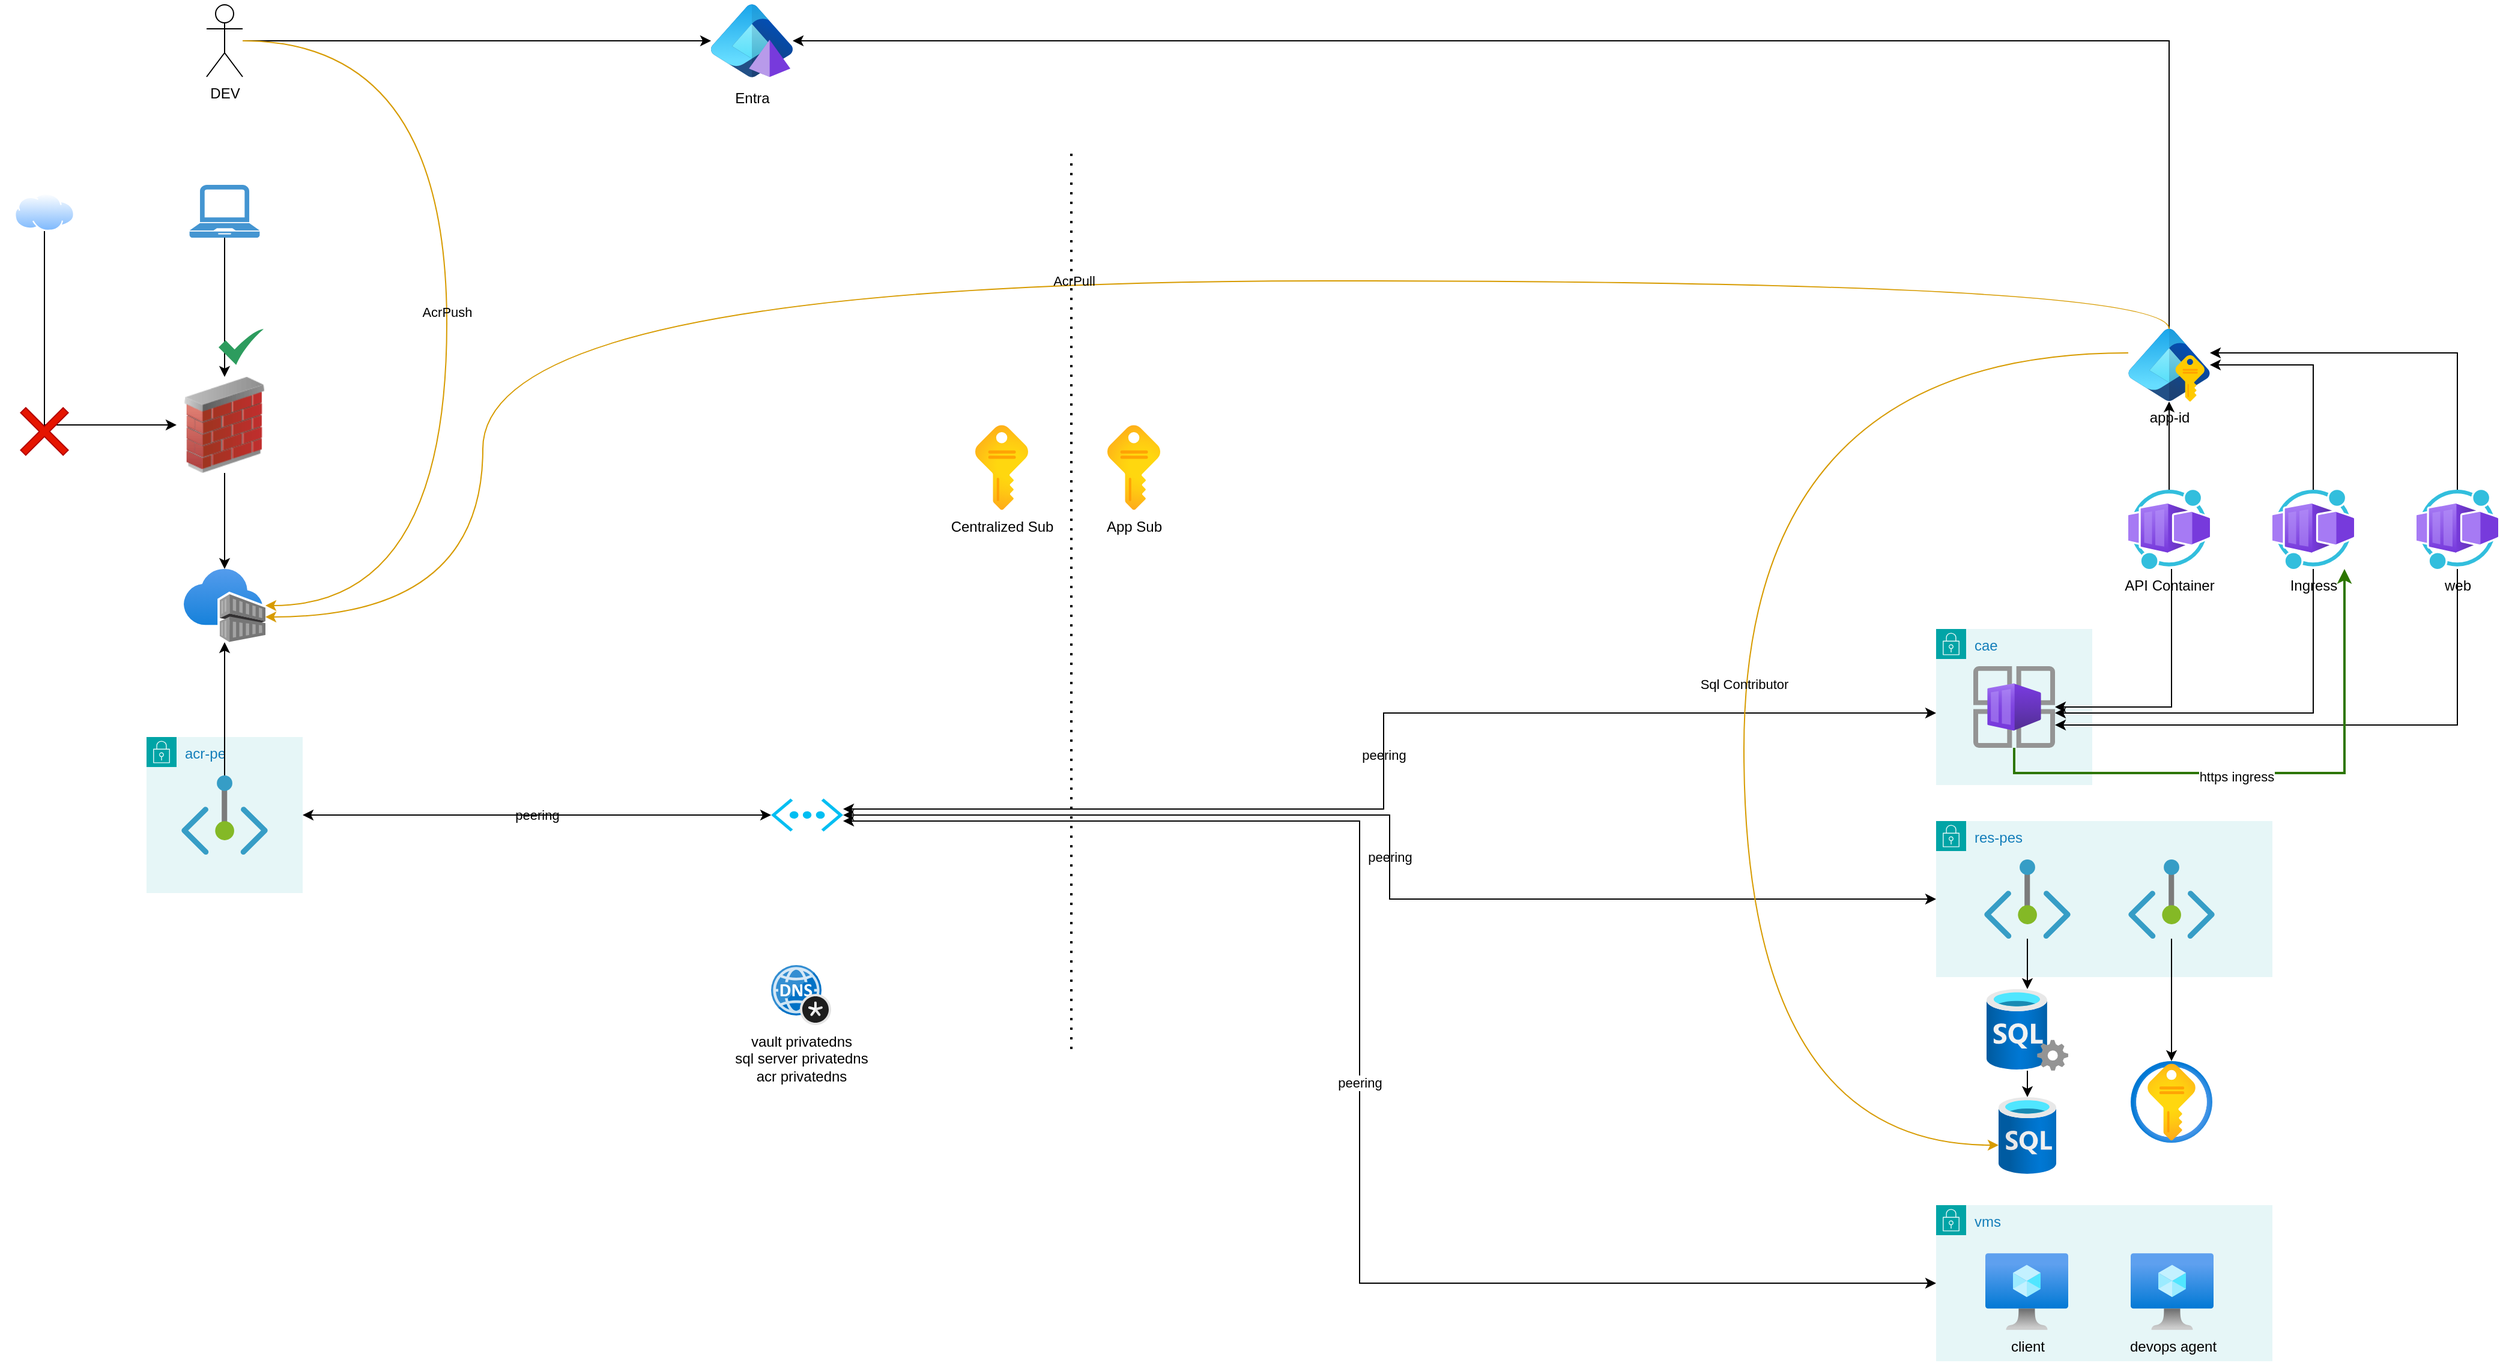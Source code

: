<mxfile version="24.7.17">
  <diagram name="Page-1" id="U6p8FHUdVY_yKOtPRnmL">
    <mxGraphModel dx="2954" dy="1596" grid="1" gridSize="10" guides="1" tooltips="1" connect="1" arrows="1" fold="1" page="0" pageScale="1" pageWidth="827" pageHeight="1169" math="0" shadow="0">
      <root>
        <mxCell id="0" />
        <mxCell id="1" parent="0" />
        <mxCell id="iRwRE6EZQgDucvigLpDX-1" value="Centralized Sub" style="image;aspect=fixed;html=1;points=[];align=center;fontSize=12;image=img/lib/azure2/general/Subscriptions.svg;labelBackgroundColor=none;" vertex="1" parent="1">
          <mxGeometry x="1000" y="150" width="44" height="71" as="geometry" />
        </mxCell>
        <mxCell id="iRwRE6EZQgDucvigLpDX-2" value="App Sub" style="image;aspect=fixed;html=1;points=[];align=center;fontSize=12;image=img/lib/azure2/general/Subscriptions.svg;labelBackgroundColor=none;" vertex="1" parent="1">
          <mxGeometry x="1110" y="150" width="44" height="71" as="geometry" />
        </mxCell>
        <mxCell id="iRwRE6EZQgDucvigLpDX-3" value="acr-pe" style="points=[[0,0],[0.25,0],[0.5,0],[0.75,0],[1,0],[1,0.25],[1,0.5],[1,0.75],[1,1],[0.75,1],[0.5,1],[0.25,1],[0,1],[0,0.75],[0,0.5],[0,0.25]];outlineConnect=0;gradientColor=none;html=1;whiteSpace=wrap;fontSize=12;fontStyle=0;container=1;pointerEvents=0;collapsible=0;recursiveResize=0;shape=mxgraph.aws4.group;grIcon=mxgraph.aws4.group_security_group;grStroke=0;strokeColor=#00A4A6;fillColor=#E6F6F7;verticalAlign=top;align=left;spacingLeft=30;fontColor=#147EBA;dashed=0;labelBackgroundColor=none;" vertex="1" parent="1">
          <mxGeometry x="310" y="410" width="130" height="130" as="geometry" />
        </mxCell>
        <mxCell id="iRwRE6EZQgDucvigLpDX-4" value="" style="image;aspect=fixed;html=1;points=[];align=center;fontSize=12;image=img/lib/azure2/networking/Private_Endpoint.svg;labelBackgroundColor=none;" vertex="1" parent="iRwRE6EZQgDucvigLpDX-3">
          <mxGeometry x="29" y="32" width="72" height="66" as="geometry" />
        </mxCell>
        <mxCell id="iRwRE6EZQgDucvigLpDX-5" value="" style="image;aspect=fixed;html=1;points=[];align=center;fontSize=12;image=img/lib/azure2/containers/Container_Registries.svg;labelBackgroundColor=none;" vertex="1" parent="1">
          <mxGeometry x="341" y="270" width="68" height="61" as="geometry" />
        </mxCell>
        <mxCell id="iRwRE6EZQgDucvigLpDX-6" style="edgeStyle=orthogonalEdgeStyle;rounded=0;orthogonalLoop=1;jettySize=auto;html=1;labelBackgroundColor=none;" edge="1" parent="1" source="iRwRE6EZQgDucvigLpDX-4" target="iRwRE6EZQgDucvigLpDX-5">
          <mxGeometry relative="1" as="geometry" />
        </mxCell>
        <mxCell id="iRwRE6EZQgDucvigLpDX-17" value="peering" style="edgeStyle=orthogonalEdgeStyle;rounded=0;orthogonalLoop=1;jettySize=auto;html=1;startArrow=classic;startFill=1;labelBackgroundColor=none;" edge="1" parent="1" source="iRwRE6EZQgDucvigLpDX-7" target="iRwRE6EZQgDucvigLpDX-3">
          <mxGeometry relative="1" as="geometry" />
        </mxCell>
        <mxCell id="iRwRE6EZQgDucvigLpDX-31" value="peering" style="edgeStyle=orthogonalEdgeStyle;rounded=0;orthogonalLoop=1;jettySize=auto;html=1;startArrow=classic;startFill=1;labelBackgroundColor=none;" edge="1" parent="1" source="iRwRE6EZQgDucvigLpDX-7" target="iRwRE6EZQgDucvigLpDX-21">
          <mxGeometry relative="1" as="geometry" />
        </mxCell>
        <mxCell id="iRwRE6EZQgDucvigLpDX-32" value="peering" style="edgeStyle=orthogonalEdgeStyle;rounded=0;orthogonalLoop=1;jettySize=auto;html=1;startArrow=classic;startFill=1;labelBackgroundColor=none;" edge="1" parent="1" source="iRwRE6EZQgDucvigLpDX-7" target="iRwRE6EZQgDucvigLpDX-19">
          <mxGeometry relative="1" as="geometry">
            <Array as="points">
              <mxPoint x="1340" y="470" />
              <mxPoint x="1340" y="390" />
            </Array>
          </mxGeometry>
        </mxCell>
        <mxCell id="iRwRE6EZQgDucvigLpDX-48" value="peering" style="edgeStyle=orthogonalEdgeStyle;rounded=0;orthogonalLoop=1;jettySize=auto;html=1;startArrow=classic;startFill=1;" edge="1" parent="1" source="iRwRE6EZQgDucvigLpDX-7" target="iRwRE6EZQgDucvigLpDX-42">
          <mxGeometry relative="1" as="geometry">
            <Array as="points">
              <mxPoint x="1320" y="480" />
              <mxPoint x="1320" y="865" />
            </Array>
          </mxGeometry>
        </mxCell>
        <mxCell id="iRwRE6EZQgDucvigLpDX-7" value="" style="verticalLabelPosition=bottom;html=1;verticalAlign=top;align=center;strokeColor=none;fillColor=#00BEF2;shape=mxgraph.azure.virtual_network;pointerEvents=1;labelBackgroundColor=none;" vertex="1" parent="1">
          <mxGeometry x="830" y="461.25" width="60" height="27.5" as="geometry" />
        </mxCell>
        <mxCell id="iRwRE6EZQgDucvigLpDX-10" style="edgeStyle=orthogonalEdgeStyle;rounded=0;orthogonalLoop=1;jettySize=auto;html=1;labelBackgroundColor=none;" edge="1" parent="1" source="iRwRE6EZQgDucvigLpDX-9" target="iRwRE6EZQgDucvigLpDX-5">
          <mxGeometry relative="1" as="geometry" />
        </mxCell>
        <mxCell id="iRwRE6EZQgDucvigLpDX-9" value="" style="image;html=1;image=img/lib/clip_art/networking/Firewall_02_128x128.png;labelBackgroundColor=none;" vertex="1" parent="1">
          <mxGeometry x="335" y="110" width="80" height="80" as="geometry" />
        </mxCell>
        <mxCell id="iRwRE6EZQgDucvigLpDX-12" style="edgeStyle=orthogonalEdgeStyle;rounded=0;orthogonalLoop=1;jettySize=auto;html=1;labelBackgroundColor=none;" edge="1" parent="1" source="iRwRE6EZQgDucvigLpDX-11" target="iRwRE6EZQgDucvigLpDX-9">
          <mxGeometry relative="1" as="geometry" />
        </mxCell>
        <mxCell id="iRwRE6EZQgDucvigLpDX-11" value="" style="pointerEvents=1;shadow=0;dashed=0;html=1;strokeColor=none;fillColor=#4495D1;labelPosition=center;verticalLabelPosition=bottom;verticalAlign=top;align=center;outlineConnect=0;shape=mxgraph.veeam.laptop;labelBackgroundColor=none;" vertex="1" parent="1">
          <mxGeometry x="345.8" y="-50" width="58.4" height="44" as="geometry" />
        </mxCell>
        <mxCell id="iRwRE6EZQgDucvigLpDX-15" style="edgeStyle=orthogonalEdgeStyle;rounded=0;orthogonalLoop=1;jettySize=auto;html=1;labelBackgroundColor=none;" edge="1" parent="1" source="iRwRE6EZQgDucvigLpDX-13" target="iRwRE6EZQgDucvigLpDX-14">
          <mxGeometry relative="1" as="geometry" />
        </mxCell>
        <mxCell id="iRwRE6EZQgDucvigLpDX-16" value="AcrPush" style="edgeStyle=orthogonalEdgeStyle;rounded=0;orthogonalLoop=1;jettySize=auto;html=1;curved=1;fillColor=#ffe6cc;strokeColor=#d79b00;labelBackgroundColor=none;" edge="1" parent="1" source="iRwRE6EZQgDucvigLpDX-13" target="iRwRE6EZQgDucvigLpDX-5">
          <mxGeometry relative="1" as="geometry">
            <Array as="points">
              <mxPoint x="560" y="-170" />
              <mxPoint x="560" y="300.5" />
            </Array>
          </mxGeometry>
        </mxCell>
        <mxCell id="iRwRE6EZQgDucvigLpDX-13" value="DEV" style="shape=umlActor;verticalLabelPosition=bottom;verticalAlign=top;html=1;outlineConnect=0;labelBackgroundColor=none;" vertex="1" parent="1">
          <mxGeometry x="360" y="-200" width="30" height="60" as="geometry" />
        </mxCell>
        <mxCell id="iRwRE6EZQgDucvigLpDX-14" value="Entra" style="image;aspect=fixed;html=1;points=[];align=center;fontSize=12;image=img/lib/azure2/identity/Entra_Domain_Services.svg;labelBackgroundColor=none;" vertex="1" parent="1">
          <mxGeometry x="780" y="-204" width="68" height="68" as="geometry" />
        </mxCell>
        <mxCell id="iRwRE6EZQgDucvigLpDX-19" value="cae" style="points=[[0,0],[0.25,0],[0.5,0],[0.75,0],[1,0],[1,0.25],[1,0.5],[1,0.75],[1,1],[0.75,1],[0.5,1],[0.25,1],[0,1],[0,0.75],[0,0.5],[0,0.25]];outlineConnect=0;gradientColor=none;html=1;whiteSpace=wrap;fontSize=12;fontStyle=0;container=1;pointerEvents=0;collapsible=0;recursiveResize=0;shape=mxgraph.aws4.group;grIcon=mxgraph.aws4.group_security_group;grStroke=0;strokeColor=#00A4A6;fillColor=#E6F6F7;verticalAlign=top;align=left;spacingLeft=30;fontColor=#147EBA;dashed=0;labelBackgroundColor=none;" vertex="1" parent="1">
          <mxGeometry x="1800" y="320" width="130" height="130" as="geometry" />
        </mxCell>
        <mxCell id="iRwRE6EZQgDucvigLpDX-18" value="" style="image;aspect=fixed;html=1;points=[];align=center;fontSize=12;image=img/lib/azure2/other/Container_App_Environments.svg;labelBackgroundColor=none;" vertex="1" parent="iRwRE6EZQgDucvigLpDX-19">
          <mxGeometry x="31" y="31" width="68" height="68" as="geometry" />
        </mxCell>
        <mxCell id="iRwRE6EZQgDucvigLpDX-21" value="res-pes" style="points=[[0,0],[0.25,0],[0.5,0],[0.75,0],[1,0],[1,0.25],[1,0.5],[1,0.75],[1,1],[0.75,1],[0.5,1],[0.25,1],[0,1],[0,0.75],[0,0.5],[0,0.25]];outlineConnect=0;gradientColor=none;html=1;whiteSpace=wrap;fontSize=12;fontStyle=0;container=1;pointerEvents=0;collapsible=0;recursiveResize=0;shape=mxgraph.aws4.group;grIcon=mxgraph.aws4.group_security_group;grStroke=0;strokeColor=#00A4A6;fillColor=#E6F6F7;verticalAlign=top;align=left;spacingLeft=30;fontColor=#147EBA;dashed=0;labelBackgroundColor=none;" vertex="1" parent="1">
          <mxGeometry x="1800" y="480" width="280" height="130" as="geometry" />
        </mxCell>
        <mxCell id="iRwRE6EZQgDucvigLpDX-23" value="" style="image;aspect=fixed;html=1;points=[];align=center;fontSize=12;image=img/lib/azure2/networking/Private_Endpoint.svg;labelBackgroundColor=none;" vertex="1" parent="iRwRE6EZQgDucvigLpDX-21">
          <mxGeometry x="40" y="32" width="72" height="66" as="geometry" />
        </mxCell>
        <mxCell id="iRwRE6EZQgDucvigLpDX-24" value="" style="image;aspect=fixed;html=1;points=[];align=center;fontSize=12;image=img/lib/azure2/networking/Private_Endpoint.svg;labelBackgroundColor=none;" vertex="1" parent="iRwRE6EZQgDucvigLpDX-21">
          <mxGeometry x="160" y="32" width="72" height="66" as="geometry" />
        </mxCell>
        <mxCell id="iRwRE6EZQgDucvigLpDX-63" style="edgeStyle=orthogonalEdgeStyle;rounded=0;orthogonalLoop=1;jettySize=auto;html=1;" edge="1" parent="1" source="iRwRE6EZQgDucvigLpDX-25" target="iRwRE6EZQgDucvigLpDX-62">
          <mxGeometry relative="1" as="geometry" />
        </mxCell>
        <mxCell id="iRwRE6EZQgDucvigLpDX-25" value="" style="image;aspect=fixed;html=1;points=[];align=center;fontSize=12;image=img/lib/azure2/databases/SQL_Server.svg;labelBackgroundColor=none;" vertex="1" parent="1">
          <mxGeometry x="1842" y="620" width="68" height="68" as="geometry" />
        </mxCell>
        <mxCell id="iRwRE6EZQgDucvigLpDX-27" style="edgeStyle=orthogonalEdgeStyle;rounded=0;orthogonalLoop=1;jettySize=auto;html=1;labelBackgroundColor=none;" edge="1" parent="1" source="iRwRE6EZQgDucvigLpDX-23" target="iRwRE6EZQgDucvigLpDX-25">
          <mxGeometry relative="1" as="geometry" />
        </mxCell>
        <mxCell id="iRwRE6EZQgDucvigLpDX-28" value="" style="image;aspect=fixed;html=1;points=[];align=center;fontSize=12;image=img/lib/azure2/security/Key_Vaults.svg;labelBackgroundColor=none;" vertex="1" parent="1">
          <mxGeometry x="1962" y="680" width="68" height="68" as="geometry" />
        </mxCell>
        <mxCell id="iRwRE6EZQgDucvigLpDX-29" style="edgeStyle=orthogonalEdgeStyle;rounded=0;orthogonalLoop=1;jettySize=auto;html=1;labelBackgroundColor=none;" edge="1" parent="1" source="iRwRE6EZQgDucvigLpDX-24" target="iRwRE6EZQgDucvigLpDX-28">
          <mxGeometry relative="1" as="geometry" />
        </mxCell>
        <mxCell id="iRwRE6EZQgDucvigLpDX-41" style="edgeStyle=orthogonalEdgeStyle;rounded=0;orthogonalLoop=1;jettySize=auto;html=1;labelBackgroundColor=none;" edge="1" parent="1" source="iRwRE6EZQgDucvigLpDX-33" target="iRwRE6EZQgDucvigLpDX-14">
          <mxGeometry relative="1" as="geometry">
            <Array as="points">
              <mxPoint x="1994" y="-170" />
            </Array>
          </mxGeometry>
        </mxCell>
        <mxCell id="iRwRE6EZQgDucvigLpDX-33" value="app-id" style="image;aspect=fixed;html=1;points=[];align=center;fontSize=12;image=img/lib/azure2/identity/Entra_Managed_Identities.svg;labelBackgroundColor=none;" vertex="1" parent="1">
          <mxGeometry x="1960" y="70" width="68" height="60.44" as="geometry" />
        </mxCell>
        <mxCell id="iRwRE6EZQgDucvigLpDX-35" value="AcrPull" style="edgeStyle=orthogonalEdgeStyle;rounded=0;orthogonalLoop=1;jettySize=auto;html=1;curved=1;fillColor=#ffe6cc;strokeColor=#d79b00;labelBackgroundColor=none;" edge="1" parent="1" source="iRwRE6EZQgDucvigLpDX-33" target="iRwRE6EZQgDucvigLpDX-5">
          <mxGeometry relative="1" as="geometry">
            <mxPoint x="400" y="-160" as="sourcePoint" />
            <mxPoint x="419" y="311" as="targetPoint" />
            <Array as="points">
              <mxPoint x="1994" y="30" />
              <mxPoint x="590" y="30" />
              <mxPoint x="590" y="310" />
            </Array>
          </mxGeometry>
        </mxCell>
        <mxCell id="iRwRE6EZQgDucvigLpDX-38" style="edgeStyle=orthogonalEdgeStyle;rounded=0;orthogonalLoop=1;jettySize=auto;html=1;labelBackgroundColor=none;" edge="1" parent="1" source="iRwRE6EZQgDucvigLpDX-36" target="iRwRE6EZQgDucvigLpDX-33">
          <mxGeometry relative="1" as="geometry" />
        </mxCell>
        <mxCell id="iRwRE6EZQgDucvigLpDX-36" value="API Container" style="image;aspect=fixed;html=1;points=[];align=center;fontSize=12;image=img/lib/azure2/other/Worker_Container_App.svg;labelBackgroundColor=none;" vertex="1" parent="1">
          <mxGeometry x="1960" y="204" width="68" height="66" as="geometry" />
        </mxCell>
        <mxCell id="iRwRE6EZQgDucvigLpDX-37" style="edgeStyle=orthogonalEdgeStyle;rounded=0;orthogonalLoop=1;jettySize=auto;html=1;labelBackgroundColor=none;" edge="1" parent="1" source="iRwRE6EZQgDucvigLpDX-36" target="iRwRE6EZQgDucvigLpDX-18">
          <mxGeometry relative="1" as="geometry">
            <Array as="points">
              <mxPoint x="1996" y="385" />
            </Array>
          </mxGeometry>
        </mxCell>
        <mxCell id="iRwRE6EZQgDucvigLpDX-39" value="" style="endArrow=none;dashed=1;html=1;dashPattern=1 3;strokeWidth=2;rounded=0;labelBackgroundColor=none;" edge="1" parent="1">
          <mxGeometry width="50" height="50" relative="1" as="geometry">
            <mxPoint x="1080" y="670" as="sourcePoint" />
            <mxPoint x="1080" y="-80" as="targetPoint" />
          </mxGeometry>
        </mxCell>
        <mxCell id="iRwRE6EZQgDucvigLpDX-40" value="vault privatedns&lt;div&gt;sql server privatedns&lt;/div&gt;&lt;div&gt;acr privatedns&lt;/div&gt;" style="image;sketch=0;aspect=fixed;html=1;points=[];align=center;fontSize=12;image=img/lib/mscae/DNS_Private_Zones.svg;labelBackgroundColor=none;" vertex="1" parent="1">
          <mxGeometry x="830" y="600" width="50" height="50" as="geometry" />
        </mxCell>
        <mxCell id="iRwRE6EZQgDucvigLpDX-42" value="vms" style="points=[[0,0],[0.25,0],[0.5,0],[0.75,0],[1,0],[1,0.25],[1,0.5],[1,0.75],[1,1],[0.75,1],[0.5,1],[0.25,1],[0,1],[0,0.75],[0,0.5],[0,0.25]];outlineConnect=0;gradientColor=none;html=1;whiteSpace=wrap;fontSize=12;fontStyle=0;container=1;pointerEvents=0;collapsible=0;recursiveResize=0;shape=mxgraph.aws4.group;grIcon=mxgraph.aws4.group_security_group;grStroke=0;strokeColor=#00A4A6;fillColor=#E6F6F7;verticalAlign=top;align=left;spacingLeft=30;fontColor=#147EBA;dashed=0;labelBackgroundColor=none;" vertex="1" parent="1">
          <mxGeometry x="1800" y="800" width="280" height="130" as="geometry" />
        </mxCell>
        <mxCell id="iRwRE6EZQgDucvigLpDX-45" value="client" style="image;aspect=fixed;html=1;points=[];align=center;fontSize=12;image=img/lib/azure2/compute/Virtual_Machine.svg;labelBackgroundColor=none;" vertex="1" parent="iRwRE6EZQgDucvigLpDX-42">
          <mxGeometry x="41" y="40" width="69" height="64" as="geometry" />
        </mxCell>
        <mxCell id="iRwRE6EZQgDucvigLpDX-46" value="devops agent" style="image;aspect=fixed;html=1;points=[];align=center;fontSize=12;image=img/lib/azure2/compute/Virtual_Machine.svg;labelBackgroundColor=none;" vertex="1" parent="iRwRE6EZQgDucvigLpDX-42">
          <mxGeometry x="162" y="40" width="69" height="64" as="geometry" />
        </mxCell>
        <mxCell id="iRwRE6EZQgDucvigLpDX-50" style="edgeStyle=orthogonalEdgeStyle;rounded=0;orthogonalLoop=1;jettySize=auto;html=1;" edge="1" parent="1" source="iRwRE6EZQgDucvigLpDX-49" target="iRwRE6EZQgDucvigLpDX-33">
          <mxGeometry relative="1" as="geometry">
            <Array as="points">
              <mxPoint x="2114" y="100" />
            </Array>
          </mxGeometry>
        </mxCell>
        <mxCell id="iRwRE6EZQgDucvigLpDX-51" style="edgeStyle=orthogonalEdgeStyle;rounded=0;orthogonalLoop=1;jettySize=auto;html=1;" edge="1" parent="1" source="iRwRE6EZQgDucvigLpDX-49" target="iRwRE6EZQgDucvigLpDX-18">
          <mxGeometry relative="1" as="geometry">
            <Array as="points">
              <mxPoint x="2114" y="390" />
            </Array>
          </mxGeometry>
        </mxCell>
        <mxCell id="iRwRE6EZQgDucvigLpDX-49" value="Ingress" style="image;aspect=fixed;html=1;points=[];align=center;fontSize=12;image=img/lib/azure2/other/Worker_Container_App.svg;labelBackgroundColor=none;" vertex="1" parent="1">
          <mxGeometry x="2080" y="204" width="68" height="66" as="geometry" />
        </mxCell>
        <mxCell id="iRwRE6EZQgDucvigLpDX-53" style="edgeStyle=orthogonalEdgeStyle;rounded=0;orthogonalLoop=1;jettySize=auto;html=1;" edge="1" parent="1" source="iRwRE6EZQgDucvigLpDX-52" target="iRwRE6EZQgDucvigLpDX-18">
          <mxGeometry relative="1" as="geometry">
            <Array as="points">
              <mxPoint x="2234" y="400" />
            </Array>
          </mxGeometry>
        </mxCell>
        <mxCell id="iRwRE6EZQgDucvigLpDX-54" style="edgeStyle=orthogonalEdgeStyle;rounded=0;orthogonalLoop=1;jettySize=auto;html=1;" edge="1" parent="1" source="iRwRE6EZQgDucvigLpDX-52" target="iRwRE6EZQgDucvigLpDX-33">
          <mxGeometry relative="1" as="geometry">
            <Array as="points">
              <mxPoint x="2234" y="90" />
            </Array>
          </mxGeometry>
        </mxCell>
        <mxCell id="iRwRE6EZQgDucvigLpDX-52" value="web" style="image;aspect=fixed;html=1;points=[];align=center;fontSize=12;image=img/lib/azure2/other/Worker_Container_App.svg;labelBackgroundColor=none;" vertex="1" parent="1">
          <mxGeometry x="2200" y="204" width="68" height="66" as="geometry" />
        </mxCell>
        <mxCell id="iRwRE6EZQgDucvigLpDX-56" style="edgeStyle=orthogonalEdgeStyle;rounded=0;orthogonalLoop=1;jettySize=auto;html=1;" edge="1" parent="1" source="iRwRE6EZQgDucvigLpDX-55" target="iRwRE6EZQgDucvigLpDX-9">
          <mxGeometry relative="1" as="geometry">
            <Array as="points">
              <mxPoint x="225" y="150" />
            </Array>
          </mxGeometry>
        </mxCell>
        <mxCell id="iRwRE6EZQgDucvigLpDX-55" value="" style="image;aspect=fixed;perimeter=ellipsePerimeter;html=1;align=center;shadow=0;dashed=0;spacingTop=3;image=img/lib/active_directory/internet_cloud.svg;" vertex="1" parent="1">
          <mxGeometry x="200" y="-43" width="50" height="31.5" as="geometry" />
        </mxCell>
        <mxCell id="iRwRE6EZQgDucvigLpDX-57" value="" style="shape=cross;whiteSpace=wrap;html=1;rotation=45;fillColor=#e51400;strokeColor=#B20000;size=0.119;fontColor=#ffffff;" vertex="1" parent="1">
          <mxGeometry x="200" y="130.44" width="50" height="50" as="geometry" />
        </mxCell>
        <mxCell id="iRwRE6EZQgDucvigLpDX-61" value="" style="sketch=0;html=1;aspect=fixed;strokeColor=none;shadow=0;align=center;fillColor=#2D9C5E;verticalAlign=top;labelPosition=center;verticalLabelPosition=bottom;shape=mxgraph.gcp2.check" vertex="1" parent="1">
          <mxGeometry x="370" y="70" width="37.5" height="30" as="geometry" />
        </mxCell>
        <mxCell id="iRwRE6EZQgDucvigLpDX-62" value="" style="image;aspect=fixed;html=1;points=[];align=center;fontSize=12;image=img/lib/azure2/databases/SQL_Database.svg;" vertex="1" parent="1">
          <mxGeometry x="1852" y="710" width="48" height="64" as="geometry" />
        </mxCell>
        <mxCell id="iRwRE6EZQgDucvigLpDX-65" value="Sql Contributor" style="edgeStyle=orthogonalEdgeStyle;rounded=0;orthogonalLoop=1;jettySize=auto;html=1;curved=1;fillColor=#ffe6cc;strokeColor=#d79b00;labelBackgroundColor=none;" edge="1" parent="1" source="iRwRE6EZQgDucvigLpDX-33" target="iRwRE6EZQgDucvigLpDX-62">
          <mxGeometry relative="1" as="geometry">
            <mxPoint x="1470" y="170" as="sourcePoint" />
            <mxPoint x="1489" y="641" as="targetPoint" />
            <Array as="points">
              <mxPoint x="1640" y="90" />
              <mxPoint x="1640" y="750" />
            </Array>
          </mxGeometry>
        </mxCell>
        <mxCell id="iRwRE6EZQgDucvigLpDX-66" style="edgeStyle=orthogonalEdgeStyle;rounded=0;orthogonalLoop=1;jettySize=auto;html=1;fillColor=#60a917;strokeColor=#2D7600;strokeWidth=2;" edge="1" parent="1" source="iRwRE6EZQgDucvigLpDX-18" target="iRwRE6EZQgDucvigLpDX-49">
          <mxGeometry relative="1" as="geometry">
            <Array as="points">
              <mxPoint x="1865" y="440" />
              <mxPoint x="2140" y="440" />
            </Array>
          </mxGeometry>
        </mxCell>
        <mxCell id="iRwRE6EZQgDucvigLpDX-67" value="https ingress" style="edgeLabel;html=1;align=center;verticalAlign=middle;resizable=0;points=[];" vertex="1" connectable="0" parent="iRwRE6EZQgDucvigLpDX-66">
          <mxGeometry x="-0.116" y="-3" relative="1" as="geometry">
            <mxPoint as="offset" />
          </mxGeometry>
        </mxCell>
      </root>
    </mxGraphModel>
  </diagram>
</mxfile>
